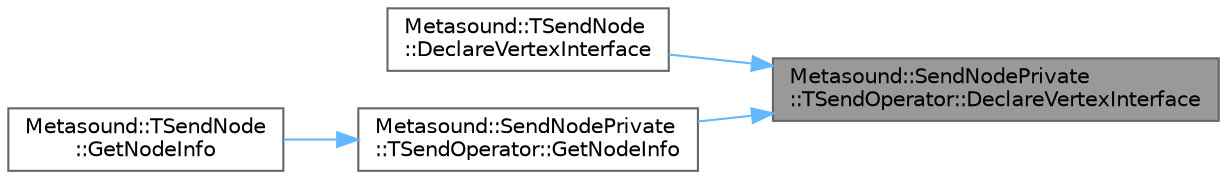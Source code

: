 digraph "Metasound::SendNodePrivate::TSendOperator::DeclareVertexInterface"
{
 // INTERACTIVE_SVG=YES
 // LATEX_PDF_SIZE
  bgcolor="transparent";
  edge [fontname=Helvetica,fontsize=10,labelfontname=Helvetica,labelfontsize=10];
  node [fontname=Helvetica,fontsize=10,shape=box,height=0.2,width=0.4];
  rankdir="RL";
  Node1 [id="Node000001",label="Metasound::SendNodePrivate\l::TSendOperator::DeclareVertexInterface",height=0.2,width=0.4,color="gray40", fillcolor="grey60", style="filled", fontcolor="black",tooltip=" "];
  Node1 -> Node2 [id="edge1_Node000001_Node000002",dir="back",color="steelblue1",style="solid",tooltip=" "];
  Node2 [id="Node000002",label="Metasound::TSendNode\l::DeclareVertexInterface",height=0.2,width=0.4,color="grey40", fillcolor="white", style="filled",URL="$d0/de0/classMetasound_1_1TSendNode.html#a2ccafcd732dafb5e1d2b88c863ef4738",tooltip=" "];
  Node1 -> Node3 [id="edge2_Node000001_Node000003",dir="back",color="steelblue1",style="solid",tooltip=" "];
  Node3 [id="Node000003",label="Metasound::SendNodePrivate\l::TSendOperator::GetNodeInfo",height=0.2,width=0.4,color="grey40", fillcolor="white", style="filled",URL="$d2/d18/classMetasound_1_1SendNodePrivate_1_1TSendOperator.html#a63249ea0af9cb1876454754cf46e381e",tooltip=" "];
  Node3 -> Node4 [id="edge3_Node000003_Node000004",dir="back",color="steelblue1",style="solid",tooltip=" "];
  Node4 [id="Node000004",label="Metasound::TSendNode\l::GetNodeInfo",height=0.2,width=0.4,color="grey40", fillcolor="white", style="filled",URL="$d0/de0/classMetasound_1_1TSendNode.html#ac7bce15adf5fdfd40d48b45f71e5dcea",tooltip=" "];
}
